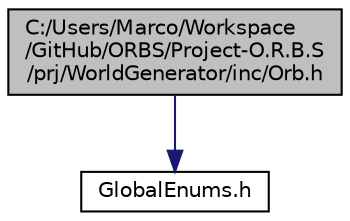 digraph "C:/Users/Marco/Workspace/GitHub/ORBS/Project-O.R.B.S/prj/WorldGenerator/inc/Orb.h"
{
  edge [fontname="Helvetica",fontsize="10",labelfontname="Helvetica",labelfontsize="10"];
  node [fontname="Helvetica",fontsize="10",shape=record];
  Node1 [label="C:/Users/Marco/Workspace\l/GitHub/ORBS/Project-O.R.B.S\l/prj/WorldGenerator/inc/Orb.h",height=0.2,width=0.4,color="black", fillcolor="grey75", style="filled" fontcolor="black"];
  Node1 -> Node2 [color="midnightblue",fontsize="10",style="solid",fontname="Helvetica"];
  Node2 [label="GlobalEnums.h",height=0.2,width=0.4,color="black", fillcolor="white", style="filled",URL="$_global_enums_8h.html",tooltip="Defines the namespace GlobalEnum and some enumerations, which probably should get an own dll project ..."];
}
